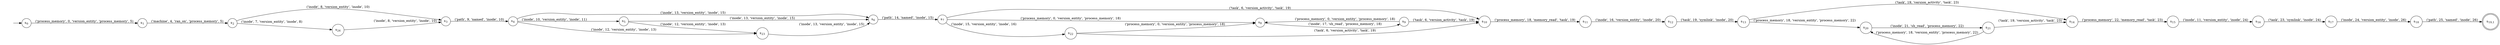 digraph DFA {
    rankdir = LR;
    I [style = invis];
    I -> S0;
    S0 [label = <s<sub>0</sub>>, shape = circle];
    S1 [label = <s<sub>1</sub>>, shape = circle];
    S2 [label = <s<sub>2</sub>>, shape = circle];
    S3 [label = <s<sub>3</sub>>, shape = circle];
    S4 [label = <s<sub>4</sub>>, shape = circle];
    S5 [label = <s<sub>5</sub>>, shape = circle];
    S6 [label = <s<sub>6</sub>>, shape = circle];
    S7 [label = <s<sub>7</sub>>, shape = circle];
    S8 [label = <s<sub>8</sub>>, shape = circle];
    S9 [label = <s<sub>9</sub>>, shape = circle];
    S9 -> S8 [label = "('process_memory', 0, 'version_entity', 'process_memory', 18)"];
    S10 [label = <s<sub>10</sub>>, shape = circle];
    S11 [label = <s<sub>11</sub>>, shape = circle];
    S12 [label = <s<sub>12</sub>>, shape = circle];
    S13 [label = <s<sub>13</sub>>, shape = circle];
    S14 [label = <s<sub>14</sub>>, shape = circle];
    S15 [label = <s<sub>15</sub>>, shape = circle];
    S16 [label = <s<sub>16</sub>>, shape = circle];
    S17 [label = <s<sub>17</sub>>, shape = circle];
    S18 [label = <s<sub>18</sub>>, shape = circle];
    S19 [label = <s<sub>19,1</sub>>, shape = circle, peripheries = 2];
    S18 -> S19 [label = "('path', 25, 'named', 'inode', 26)"];
    S17 -> S18 [label = "('inode', 24, 'version_entity', 'inode', 26)"];
    S16 -> S17 [label = "('task', 23, 'symlink', 'inode', 24)"];
    S15 -> S16 [label = "('inode', 11, 'version_entity', 'inode', 24)"];
    S14 -> S15 [label = "('process_memory', 22, 'memory_read', 'task', 23)"];
    S13 -> S14 [label = "('task', 19, 'version_activity', 'task', 23)"];
    S20 [label = <s<sub>20</sub>>, shape = circle];
    S21 [label = <s<sub>21</sub>>, shape = circle];
    S21 -> S14 [label = "('task', 19, 'version_activity', 'task', 23)"];
    S21 -> S20 [label = "('process_memory', 18, 'version_entity', 'process_memory', 22)"];
    S20 -> S21 [label = "('inode', 21, 'sh_read', 'process_memory', 22)"];
    S13 -> S20 [label = "('process_memory', 18, 'version_entity', 'process_memory', 22)"];
    S12 -> S13 [label = "('task', 19, 'symlink', 'inode', 20)"];
    S11 -> S12 [label = "('inode', 16, 'version_entity', 'inode', 20)"];
    S10 -> S11 [label = "('process_memory', 18, 'memory_read', 'task', 19)"];
    S9 -> S10 [label = "('task', 6, 'version_activity', 'task', 19)"];
    S8 -> S9 [label = "('inode', 17, 'sh_read', 'process_memory', 18)"];
    S7 -> S8 [label = "('process_memory', 0, 'version_entity', 'process_memory', 18)"];
    S7 -> S10 [label = "('task', 6, 'version_activity', 'task', 19)"];
    S22 [label = <s<sub>22</sub>>, shape = circle];
    S22 -> S8 [label = "('process_memory', 0, 'version_entity', 'process_memory', 18)"];
    S22 -> S10 [label = "('task', 6, 'version_activity', 'task', 19)"];
    S7 -> S22 [label = "('inode', 15, 'version_entity', 'inode', 16)"];
    S6 -> S7 [label = "('path', 14, 'named', 'inode', 15)"];
    S5 -> S6 [label = "('inode', 13, 'version_entity', 'inode', 15)"];
    S23 [label = <s<sub>23</sub>>, shape = circle];
    S23 -> S6 [label = "('inode', 13, 'version_entity', 'inode', 15)"];
    S5 -> S23 [label = "('inode', 12, 'version_entity', 'inode', 13)"];
    S4 -> S5 [label = "('inode', 10, 'version_entity', 'inode', 11)"];
    S4 -> S6 [label = "('inode', 13, 'version_entity', 'inode', 15)"];
    S4 -> S23 [label = "('inode', 12, 'version_entity', 'inode', 13)"];
    S3 -> S4 [label = "('path', 9, 'named', 'inode', 10)"];
    S2 -> S3 [label = "('inode', 8, 'version_entity', 'inode', 10)"];
    S24 [label = <s<sub>24</sub>>, shape = circle];
    S24 -> S3 [label = "('inode', 8, 'version_entity', 'inode', 10)"];
    S2 -> S24 [label = "('inode', 7, 'version_entity', 'inode', 8)"];
    S1 -> S2 [label = "('machine', 4, 'ran_on', 'process_memory', 5)"];
    S0 -> S1 [label = "('process_memory', 0, 'version_entity', 'process_memory', 5)"];
}
